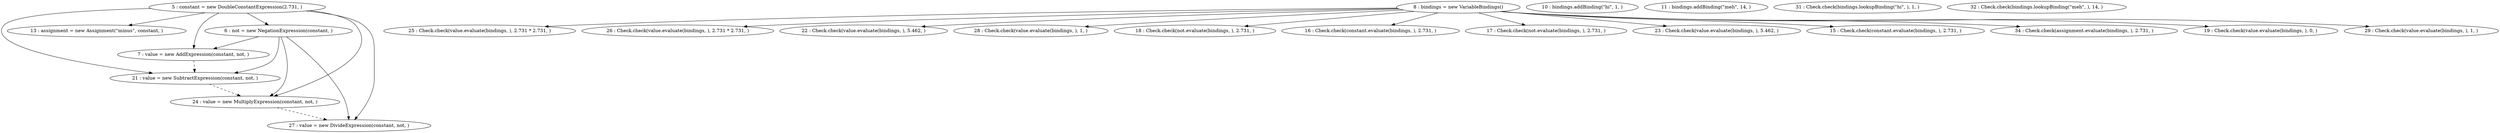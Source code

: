 digraph G {
"5 : constant = new DoubleConstantExpression(2.731, )"
"5 : constant = new DoubleConstantExpression(2.731, )" -> "21 : value = new SubtractExpression(constant, not, )"
"5 : constant = new DoubleConstantExpression(2.731, )" -> "13 : assignment = new Assignment(\"minus\", constant, )"
"5 : constant = new DoubleConstantExpression(2.731, )" -> "6 : not = new NegationExpression(constant, )"
"5 : constant = new DoubleConstantExpression(2.731, )" -> "7 : value = new AddExpression(constant, not, )"
"5 : constant = new DoubleConstantExpression(2.731, )" -> "24 : value = new MultiplyExpression(constant, not, )"
"5 : constant = new DoubleConstantExpression(2.731, )" -> "27 : value = new DivideExpression(constant, not, )"
"6 : not = new NegationExpression(constant, )"
"6 : not = new NegationExpression(constant, )" -> "21 : value = new SubtractExpression(constant, not, )"
"6 : not = new NegationExpression(constant, )" -> "7 : value = new AddExpression(constant, not, )"
"6 : not = new NegationExpression(constant, )" -> "24 : value = new MultiplyExpression(constant, not, )"
"6 : not = new NegationExpression(constant, )" -> "27 : value = new DivideExpression(constant, not, )"
"7 : value = new AddExpression(constant, not, )"
"7 : value = new AddExpression(constant, not, )" -> "21 : value = new SubtractExpression(constant, not, )" [style=dashed]
"8 : bindings = new VariableBindings()"
"8 : bindings = new VariableBindings()" -> "25 : Check.check(value.evaluate(bindings, ), 2.731 * 2.731, )"
"8 : bindings = new VariableBindings()" -> "26 : Check.check(value.evaluate(bindings, ), 2.731 * 2.731, )"
"8 : bindings = new VariableBindings()" -> "22 : Check.check(value.evaluate(bindings, ), 5.462, )"
"8 : bindings = new VariableBindings()" -> "28 : Check.check(value.evaluate(bindings, ), 1, )"
"8 : bindings = new VariableBindings()" -> "18 : Check.check(not.evaluate(bindings, ), 2.731, )"
"8 : bindings = new VariableBindings()" -> "16 : Check.check(constant.evaluate(bindings, ), 2.731, )"
"8 : bindings = new VariableBindings()" -> "17 : Check.check(not.evaluate(bindings, ), 2.731, )"
"8 : bindings = new VariableBindings()" -> "23 : Check.check(value.evaluate(bindings, ), 5.462, )"
"8 : bindings = new VariableBindings()" -> "15 : Check.check(constant.evaluate(bindings, ), 2.731, )"
"8 : bindings = new VariableBindings()" -> "34 : Check.check(assignment.evaluate(bindings, ), 2.731, )"
"8 : bindings = new VariableBindings()" -> "19 : Check.check(value.evaluate(bindings, ), 0, )"
"8 : bindings = new VariableBindings()" -> "29 : Check.check(value.evaluate(bindings, ), 1, )"
"10 : bindings.addBinding(\"hi\", 1, )"
"11 : bindings.addBinding(\"meh\", 14, )"
"13 : assignment = new Assignment(\"minus\", constant, )"
"15 : Check.check(constant.evaluate(bindings, ), 2.731, )"
"16 : Check.check(constant.evaluate(bindings, ), 2.731, )"
"17 : Check.check(not.evaluate(bindings, ), 2.731, )"
"18 : Check.check(not.evaluate(bindings, ), 2.731, )"
"19 : Check.check(value.evaluate(bindings, ), 0, )"
"21 : value = new SubtractExpression(constant, not, )"
"21 : value = new SubtractExpression(constant, not, )" -> "24 : value = new MultiplyExpression(constant, not, )" [style=dashed]
"22 : Check.check(value.evaluate(bindings, ), 5.462, )"
"23 : Check.check(value.evaluate(bindings, ), 5.462, )"
"24 : value = new MultiplyExpression(constant, not, )"
"24 : value = new MultiplyExpression(constant, not, )" -> "27 : value = new DivideExpression(constant, not, )" [style=dashed]
"25 : Check.check(value.evaluate(bindings, ), 2.731 * 2.731, )"
"26 : Check.check(value.evaluate(bindings, ), 2.731 * 2.731, )"
"27 : value = new DivideExpression(constant, not, )"
"28 : Check.check(value.evaluate(bindings, ), 1, )"
"29 : Check.check(value.evaluate(bindings, ), 1, )"
"31 : Check.check(bindings.lookupBinding(\"hi\", ), 1, )"
"32 : Check.check(bindings.lookupBinding(\"meh\", ), 14, )"
"34 : Check.check(assignment.evaluate(bindings, ), 2.731, )"
}